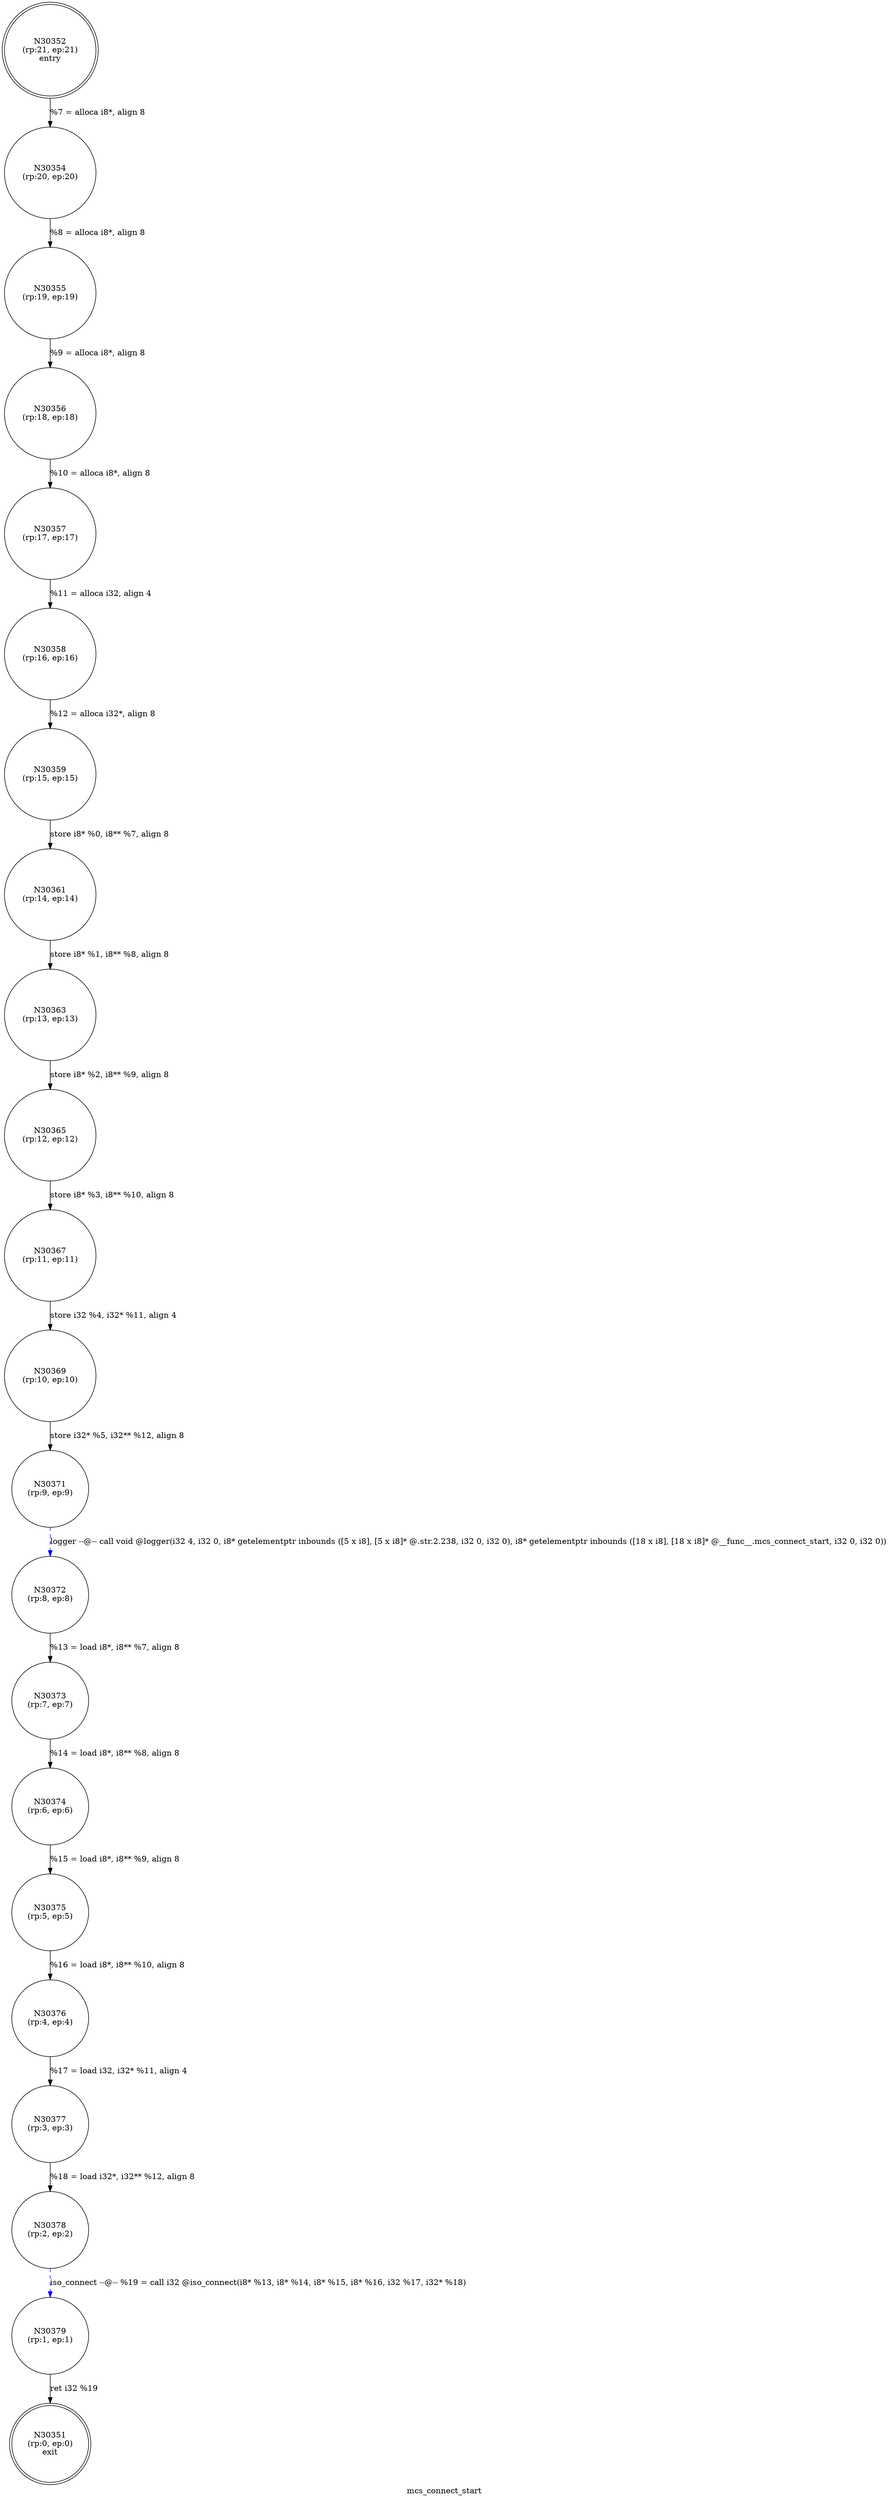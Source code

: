 digraph mcs_connect_start {
label="mcs_connect_start"
30351 [label="N30351\n(rp:0, ep:0)\nexit", shape="doublecircle"]
30352 [label="N30352\n(rp:21, ep:21)\nentry", shape="doublecircle"]
30352 -> 30354 [label="%7 = alloca i8*, align 8"]
30354 [label="N30354\n(rp:20, ep:20)", shape="circle"]
30354 -> 30355 [label="%8 = alloca i8*, align 8"]
30355 [label="N30355\n(rp:19, ep:19)", shape="circle"]
30355 -> 30356 [label="%9 = alloca i8*, align 8"]
30356 [label="N30356\n(rp:18, ep:18)", shape="circle"]
30356 -> 30357 [label="%10 = alloca i8*, align 8"]
30357 [label="N30357\n(rp:17, ep:17)", shape="circle"]
30357 -> 30358 [label="%11 = alloca i32, align 4"]
30358 [label="N30358\n(rp:16, ep:16)", shape="circle"]
30358 -> 30359 [label="%12 = alloca i32*, align 8"]
30359 [label="N30359\n(rp:15, ep:15)", shape="circle"]
30359 -> 30361 [label="store i8* %0, i8** %7, align 8"]
30361 [label="N30361\n(rp:14, ep:14)", shape="circle"]
30361 -> 30363 [label="store i8* %1, i8** %8, align 8"]
30363 [label="N30363\n(rp:13, ep:13)", shape="circle"]
30363 -> 30365 [label="store i8* %2, i8** %9, align 8"]
30365 [label="N30365\n(rp:12, ep:12)", shape="circle"]
30365 -> 30367 [label="store i8* %3, i8** %10, align 8"]
30367 [label="N30367\n(rp:11, ep:11)", shape="circle"]
30367 -> 30369 [label="store i32 %4, i32* %11, align 4"]
30369 [label="N30369\n(rp:10, ep:10)", shape="circle"]
30369 -> 30371 [label="store i32* %5, i32** %12, align 8"]
30371 [label="N30371\n(rp:9, ep:9)", shape="circle"]
30371 -> 30372 [label="logger --@-- call void @logger(i32 4, i32 0, i8* getelementptr inbounds ([5 x i8], [5 x i8]* @.str.2.238, i32 0, i32 0), i8* getelementptr inbounds ([18 x i8], [18 x i8]* @__func__.mcs_connect_start, i32 0, i32 0))", style="dashed", color="blue"]
30372 [label="N30372\n(rp:8, ep:8)", shape="circle"]
30372 -> 30373 [label="%13 = load i8*, i8** %7, align 8"]
30373 [label="N30373\n(rp:7, ep:7)", shape="circle"]
30373 -> 30374 [label="%14 = load i8*, i8** %8, align 8"]
30374 [label="N30374\n(rp:6, ep:6)", shape="circle"]
30374 -> 30375 [label="%15 = load i8*, i8** %9, align 8"]
30375 [label="N30375\n(rp:5, ep:5)", shape="circle"]
30375 -> 30376 [label="%16 = load i8*, i8** %10, align 8"]
30376 [label="N30376\n(rp:4, ep:4)", shape="circle"]
30376 -> 30377 [label="%17 = load i32, i32* %11, align 4"]
30377 [label="N30377\n(rp:3, ep:3)", shape="circle"]
30377 -> 30378 [label="%18 = load i32*, i32** %12, align 8"]
30378 [label="N30378\n(rp:2, ep:2)", shape="circle"]
30378 -> 30379 [label="iso_connect --@-- %19 = call i32 @iso_connect(i8* %13, i8* %14, i8* %15, i8* %16, i32 %17, i32* %18)", style="dashed", color="blue"]
30379 [label="N30379\n(rp:1, ep:1)", shape="circle"]
30379 -> 30351 [label="ret i32 %19"]
}
